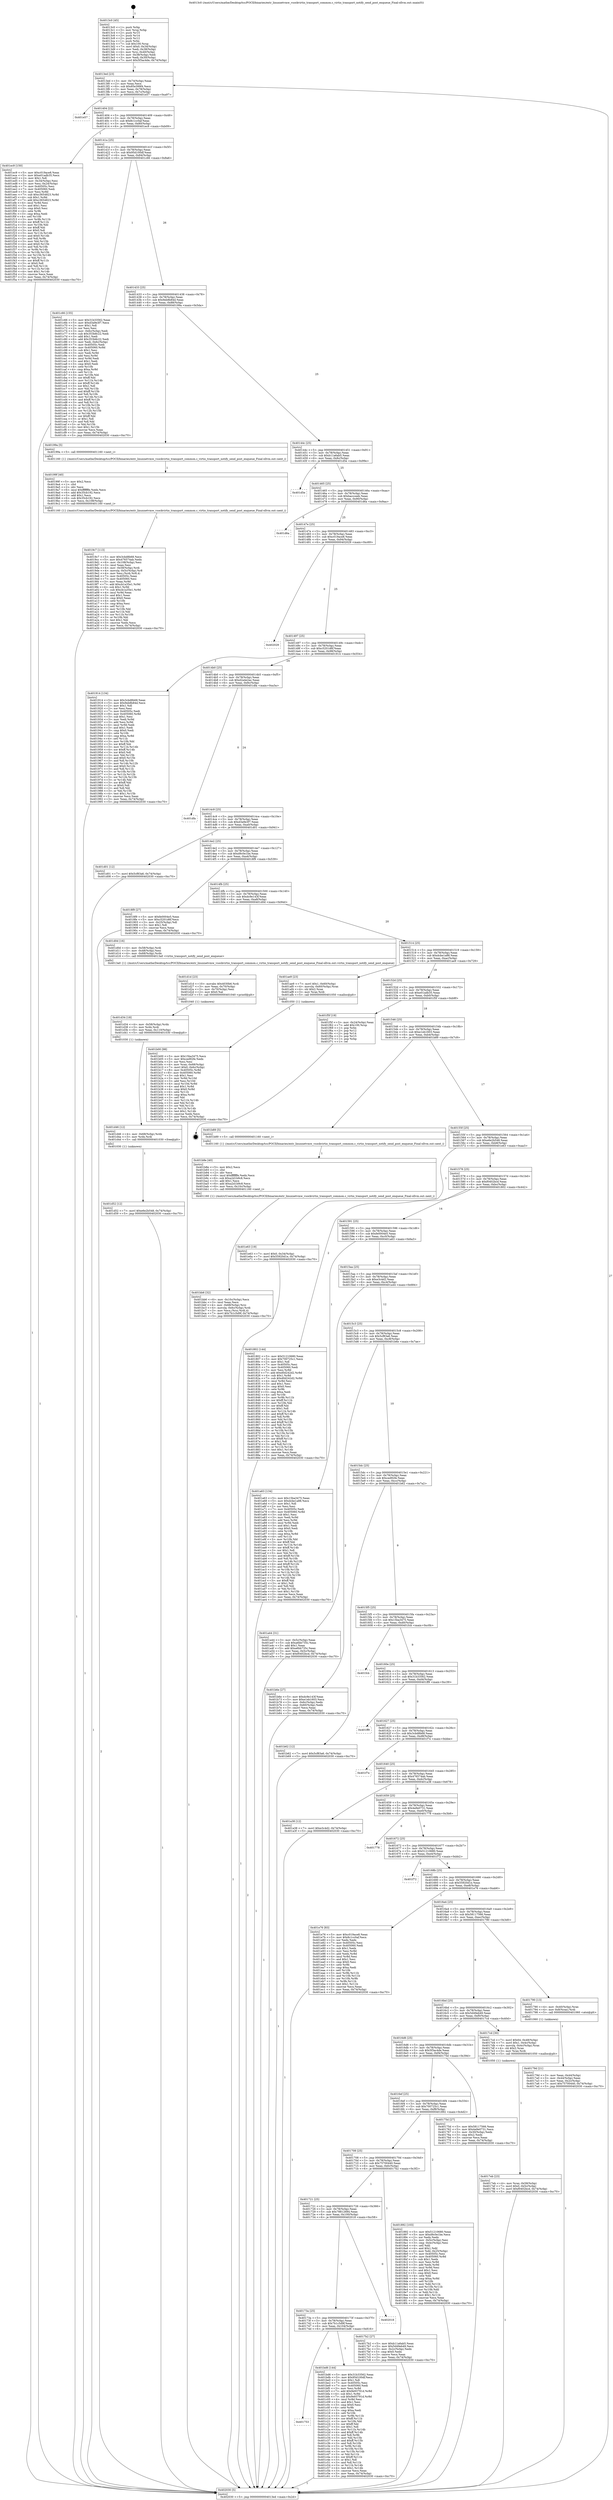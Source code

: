 digraph "0x4013c0" {
  label = "0x4013c0 (/mnt/c/Users/mathe/Desktop/tcc/POCII/binaries/extr_linuxnetvmw_vsockvirtio_transport_common.c_virtio_transport_notify_send_post_enqueue_Final-ollvm.out::main(0))"
  labelloc = "t"
  node[shape=record]

  Entry [label="",width=0.3,height=0.3,shape=circle,fillcolor=black,style=filled]
  "0x4013ed" [label="{
     0x4013ed [23]\l
     | [instrs]\l
     &nbsp;&nbsp;0x4013ed \<+3\>: mov -0x74(%rbp),%eax\l
     &nbsp;&nbsp;0x4013f0 \<+2\>: mov %eax,%ecx\l
     &nbsp;&nbsp;0x4013f2 \<+6\>: sub $0x85e399f4,%ecx\l
     &nbsp;&nbsp;0x4013f8 \<+3\>: mov %eax,-0x78(%rbp)\l
     &nbsp;&nbsp;0x4013fb \<+3\>: mov %ecx,-0x7c(%rbp)\l
     &nbsp;&nbsp;0x4013fe \<+6\>: je 0000000000401e57 \<main+0xa97\>\l
  }"]
  "0x401e57" [label="{
     0x401e57\l
  }", style=dashed]
  "0x401404" [label="{
     0x401404 [22]\l
     | [instrs]\l
     &nbsp;&nbsp;0x401404 \<+5\>: jmp 0000000000401409 \<main+0x49\>\l
     &nbsp;&nbsp;0x401409 \<+3\>: mov -0x78(%rbp),%eax\l
     &nbsp;&nbsp;0x40140c \<+5\>: sub $0x8c1cc0af,%eax\l
     &nbsp;&nbsp;0x401411 \<+3\>: mov %eax,-0x80(%rbp)\l
     &nbsp;&nbsp;0x401414 \<+6\>: je 0000000000401ec9 \<main+0xb09\>\l
  }"]
  Exit [label="",width=0.3,height=0.3,shape=circle,fillcolor=black,style=filled,peripheries=2]
  "0x401ec9" [label="{
     0x401ec9 [150]\l
     | [instrs]\l
     &nbsp;&nbsp;0x401ec9 \<+5\>: mov $0xc019ace8,%eax\l
     &nbsp;&nbsp;0x401ece \<+5\>: mov $0xe01adb35,%ecx\l
     &nbsp;&nbsp;0x401ed3 \<+2\>: mov $0x1,%dl\l
     &nbsp;&nbsp;0x401ed5 \<+3\>: mov -0x34(%rbp),%esi\l
     &nbsp;&nbsp;0x401ed8 \<+3\>: mov %esi,-0x24(%rbp)\l
     &nbsp;&nbsp;0x401edb \<+7\>: mov 0x40505c,%esi\l
     &nbsp;&nbsp;0x401ee2 \<+7\>: mov 0x405060,%edi\l
     &nbsp;&nbsp;0x401ee9 \<+3\>: mov %esi,%r8d\l
     &nbsp;&nbsp;0x401eec \<+7\>: sub $0xc3654823,%r8d\l
     &nbsp;&nbsp;0x401ef3 \<+4\>: sub $0x1,%r8d\l
     &nbsp;&nbsp;0x401ef7 \<+7\>: add $0xc3654823,%r8d\l
     &nbsp;&nbsp;0x401efe \<+4\>: imul %r8d,%esi\l
     &nbsp;&nbsp;0x401f02 \<+3\>: and $0x1,%esi\l
     &nbsp;&nbsp;0x401f05 \<+3\>: cmp $0x0,%esi\l
     &nbsp;&nbsp;0x401f08 \<+4\>: sete %r9b\l
     &nbsp;&nbsp;0x401f0c \<+3\>: cmp $0xa,%edi\l
     &nbsp;&nbsp;0x401f0f \<+4\>: setl %r10b\l
     &nbsp;&nbsp;0x401f13 \<+3\>: mov %r9b,%r11b\l
     &nbsp;&nbsp;0x401f16 \<+4\>: xor $0xff,%r11b\l
     &nbsp;&nbsp;0x401f1a \<+3\>: mov %r10b,%bl\l
     &nbsp;&nbsp;0x401f1d \<+3\>: xor $0xff,%bl\l
     &nbsp;&nbsp;0x401f20 \<+3\>: xor $0x0,%dl\l
     &nbsp;&nbsp;0x401f23 \<+3\>: mov %r11b,%r14b\l
     &nbsp;&nbsp;0x401f26 \<+4\>: and $0x0,%r14b\l
     &nbsp;&nbsp;0x401f2a \<+3\>: and %dl,%r9b\l
     &nbsp;&nbsp;0x401f2d \<+3\>: mov %bl,%r15b\l
     &nbsp;&nbsp;0x401f30 \<+4\>: and $0x0,%r15b\l
     &nbsp;&nbsp;0x401f34 \<+3\>: and %dl,%r10b\l
     &nbsp;&nbsp;0x401f37 \<+3\>: or %r9b,%r14b\l
     &nbsp;&nbsp;0x401f3a \<+3\>: or %r10b,%r15b\l
     &nbsp;&nbsp;0x401f3d \<+3\>: xor %r15b,%r14b\l
     &nbsp;&nbsp;0x401f40 \<+3\>: or %bl,%r11b\l
     &nbsp;&nbsp;0x401f43 \<+4\>: xor $0xff,%r11b\l
     &nbsp;&nbsp;0x401f47 \<+3\>: or $0x0,%dl\l
     &nbsp;&nbsp;0x401f4a \<+3\>: and %dl,%r11b\l
     &nbsp;&nbsp;0x401f4d \<+3\>: or %r11b,%r14b\l
     &nbsp;&nbsp;0x401f50 \<+4\>: test $0x1,%r14b\l
     &nbsp;&nbsp;0x401f54 \<+3\>: cmovne %ecx,%eax\l
     &nbsp;&nbsp;0x401f57 \<+3\>: mov %eax,-0x74(%rbp)\l
     &nbsp;&nbsp;0x401f5a \<+5\>: jmp 0000000000402030 \<main+0xc70\>\l
  }"]
  "0x40141a" [label="{
     0x40141a [25]\l
     | [instrs]\l
     &nbsp;&nbsp;0x40141a \<+5\>: jmp 000000000040141f \<main+0x5f\>\l
     &nbsp;&nbsp;0x40141f \<+3\>: mov -0x78(%rbp),%eax\l
     &nbsp;&nbsp;0x401422 \<+5\>: sub $0x95d100df,%eax\l
     &nbsp;&nbsp;0x401427 \<+6\>: mov %eax,-0x84(%rbp)\l
     &nbsp;&nbsp;0x40142d \<+6\>: je 0000000000401c66 \<main+0x8a6\>\l
  }"]
  "0x401d52" [label="{
     0x401d52 [12]\l
     | [instrs]\l
     &nbsp;&nbsp;0x401d52 \<+7\>: movl $0xe6e2b548,-0x74(%rbp)\l
     &nbsp;&nbsp;0x401d59 \<+5\>: jmp 0000000000402030 \<main+0xc70\>\l
  }"]
  "0x401c66" [label="{
     0x401c66 [155]\l
     | [instrs]\l
     &nbsp;&nbsp;0x401c66 \<+5\>: mov $0x31b33562,%eax\l
     &nbsp;&nbsp;0x401c6b \<+5\>: mov $0xd3a9e3f7,%ecx\l
     &nbsp;&nbsp;0x401c70 \<+2\>: mov $0x1,%dl\l
     &nbsp;&nbsp;0x401c72 \<+2\>: xor %esi,%esi\l
     &nbsp;&nbsp;0x401c74 \<+3\>: mov -0x6c(%rbp),%edi\l
     &nbsp;&nbsp;0x401c77 \<+6\>: sub $0x353b8c22,%edi\l
     &nbsp;&nbsp;0x401c7d \<+3\>: add $0x1,%edi\l
     &nbsp;&nbsp;0x401c80 \<+6\>: add $0x353b8c22,%edi\l
     &nbsp;&nbsp;0x401c86 \<+3\>: mov %edi,-0x6c(%rbp)\l
     &nbsp;&nbsp;0x401c89 \<+7\>: mov 0x40505c,%edi\l
     &nbsp;&nbsp;0x401c90 \<+8\>: mov 0x405060,%r8d\l
     &nbsp;&nbsp;0x401c98 \<+3\>: sub $0x1,%esi\l
     &nbsp;&nbsp;0x401c9b \<+3\>: mov %edi,%r9d\l
     &nbsp;&nbsp;0x401c9e \<+3\>: add %esi,%r9d\l
     &nbsp;&nbsp;0x401ca1 \<+4\>: imul %r9d,%edi\l
     &nbsp;&nbsp;0x401ca5 \<+3\>: and $0x1,%edi\l
     &nbsp;&nbsp;0x401ca8 \<+3\>: cmp $0x0,%edi\l
     &nbsp;&nbsp;0x401cab \<+4\>: sete %r10b\l
     &nbsp;&nbsp;0x401caf \<+4\>: cmp $0xa,%r8d\l
     &nbsp;&nbsp;0x401cb3 \<+4\>: setl %r11b\l
     &nbsp;&nbsp;0x401cb7 \<+3\>: mov %r10b,%bl\l
     &nbsp;&nbsp;0x401cba \<+3\>: xor $0xff,%bl\l
     &nbsp;&nbsp;0x401cbd \<+3\>: mov %r11b,%r14b\l
     &nbsp;&nbsp;0x401cc0 \<+4\>: xor $0xff,%r14b\l
     &nbsp;&nbsp;0x401cc4 \<+3\>: xor $0x1,%dl\l
     &nbsp;&nbsp;0x401cc7 \<+3\>: mov %bl,%r15b\l
     &nbsp;&nbsp;0x401cca \<+4\>: and $0xff,%r15b\l
     &nbsp;&nbsp;0x401cce \<+3\>: and %dl,%r10b\l
     &nbsp;&nbsp;0x401cd1 \<+3\>: mov %r14b,%r12b\l
     &nbsp;&nbsp;0x401cd4 \<+4\>: and $0xff,%r12b\l
     &nbsp;&nbsp;0x401cd8 \<+3\>: and %dl,%r11b\l
     &nbsp;&nbsp;0x401cdb \<+3\>: or %r10b,%r15b\l
     &nbsp;&nbsp;0x401cde \<+3\>: or %r11b,%r12b\l
     &nbsp;&nbsp;0x401ce1 \<+3\>: xor %r12b,%r15b\l
     &nbsp;&nbsp;0x401ce4 \<+3\>: or %r14b,%bl\l
     &nbsp;&nbsp;0x401ce7 \<+3\>: xor $0xff,%bl\l
     &nbsp;&nbsp;0x401cea \<+3\>: or $0x1,%dl\l
     &nbsp;&nbsp;0x401ced \<+2\>: and %dl,%bl\l
     &nbsp;&nbsp;0x401cef \<+3\>: or %bl,%r15b\l
     &nbsp;&nbsp;0x401cf2 \<+4\>: test $0x1,%r15b\l
     &nbsp;&nbsp;0x401cf6 \<+3\>: cmovne %ecx,%eax\l
     &nbsp;&nbsp;0x401cf9 \<+3\>: mov %eax,-0x74(%rbp)\l
     &nbsp;&nbsp;0x401cfc \<+5\>: jmp 0000000000402030 \<main+0xc70\>\l
  }"]
  "0x401433" [label="{
     0x401433 [25]\l
     | [instrs]\l
     &nbsp;&nbsp;0x401433 \<+5\>: jmp 0000000000401438 \<main+0x78\>\l
     &nbsp;&nbsp;0x401438 \<+3\>: mov -0x78(%rbp),%eax\l
     &nbsp;&nbsp;0x40143b \<+5\>: sub $0x9eb8b84d,%eax\l
     &nbsp;&nbsp;0x401440 \<+6\>: mov %eax,-0x88(%rbp)\l
     &nbsp;&nbsp;0x401446 \<+6\>: je 000000000040199a \<main+0x5da\>\l
  }"]
  "0x401d46" [label="{
     0x401d46 [12]\l
     | [instrs]\l
     &nbsp;&nbsp;0x401d46 \<+4\>: mov -0x68(%rbp),%rdx\l
     &nbsp;&nbsp;0x401d4a \<+3\>: mov %rdx,%rdi\l
     &nbsp;&nbsp;0x401d4d \<+5\>: call 0000000000401030 \<free@plt\>\l
     | [calls]\l
     &nbsp;&nbsp;0x401030 \{1\} (unknown)\l
  }"]
  "0x40199a" [label="{
     0x40199a [5]\l
     | [instrs]\l
     &nbsp;&nbsp;0x40199a \<+5\>: call 0000000000401160 \<next_i\>\l
     | [calls]\l
     &nbsp;&nbsp;0x401160 \{1\} (/mnt/c/Users/mathe/Desktop/tcc/POCII/binaries/extr_linuxnetvmw_vsockvirtio_transport_common.c_virtio_transport_notify_send_post_enqueue_Final-ollvm.out::next_i)\l
  }"]
  "0x40144c" [label="{
     0x40144c [25]\l
     | [instrs]\l
     &nbsp;&nbsp;0x40144c \<+5\>: jmp 0000000000401451 \<main+0x91\>\l
     &nbsp;&nbsp;0x401451 \<+3\>: mov -0x78(%rbp),%eax\l
     &nbsp;&nbsp;0x401454 \<+5\>: sub $0xb11a6ab5,%eax\l
     &nbsp;&nbsp;0x401459 \<+6\>: mov %eax,-0x8c(%rbp)\l
     &nbsp;&nbsp;0x40145f \<+6\>: je 0000000000401d5e \<main+0x99e\>\l
  }"]
  "0x401d34" [label="{
     0x401d34 [18]\l
     | [instrs]\l
     &nbsp;&nbsp;0x401d34 \<+4\>: mov -0x58(%rbp),%rdx\l
     &nbsp;&nbsp;0x401d38 \<+3\>: mov %rdx,%rdi\l
     &nbsp;&nbsp;0x401d3b \<+6\>: mov %eax,-0x110(%rbp)\l
     &nbsp;&nbsp;0x401d41 \<+5\>: call 0000000000401030 \<free@plt\>\l
     | [calls]\l
     &nbsp;&nbsp;0x401030 \{1\} (unknown)\l
  }"]
  "0x401d5e" [label="{
     0x401d5e\l
  }", style=dashed]
  "0x401465" [label="{
     0x401465 [25]\l
     | [instrs]\l
     &nbsp;&nbsp;0x401465 \<+5\>: jmp 000000000040146a \<main+0xaa\>\l
     &nbsp;&nbsp;0x40146a \<+3\>: mov -0x78(%rbp),%eax\l
     &nbsp;&nbsp;0x40146d \<+5\>: sub $0xbaccceeb,%eax\l
     &nbsp;&nbsp;0x401472 \<+6\>: mov %eax,-0x90(%rbp)\l
     &nbsp;&nbsp;0x401478 \<+6\>: je 0000000000401d6a \<main+0x9aa\>\l
  }"]
  "0x401d1d" [label="{
     0x401d1d [23]\l
     | [instrs]\l
     &nbsp;&nbsp;0x401d1d \<+10\>: movabs $0x4030b6,%rdi\l
     &nbsp;&nbsp;0x401d27 \<+3\>: mov %eax,-0x70(%rbp)\l
     &nbsp;&nbsp;0x401d2a \<+3\>: mov -0x70(%rbp),%esi\l
     &nbsp;&nbsp;0x401d2d \<+2\>: mov $0x0,%al\l
     &nbsp;&nbsp;0x401d2f \<+5\>: call 0000000000401040 \<printf@plt\>\l
     | [calls]\l
     &nbsp;&nbsp;0x401040 \{1\} (unknown)\l
  }"]
  "0x401d6a" [label="{
     0x401d6a\l
  }", style=dashed]
  "0x40147e" [label="{
     0x40147e [25]\l
     | [instrs]\l
     &nbsp;&nbsp;0x40147e \<+5\>: jmp 0000000000401483 \<main+0xc3\>\l
     &nbsp;&nbsp;0x401483 \<+3\>: mov -0x78(%rbp),%eax\l
     &nbsp;&nbsp;0x401486 \<+5\>: sub $0xc019ace8,%eax\l
     &nbsp;&nbsp;0x40148b \<+6\>: mov %eax,-0x94(%rbp)\l
     &nbsp;&nbsp;0x401491 \<+6\>: je 0000000000402029 \<main+0xc69\>\l
  }"]
  "0x401753" [label="{
     0x401753\l
  }", style=dashed]
  "0x402029" [label="{
     0x402029\l
  }", style=dashed]
  "0x401497" [label="{
     0x401497 [25]\l
     | [instrs]\l
     &nbsp;&nbsp;0x401497 \<+5\>: jmp 000000000040149c \<main+0xdc\>\l
     &nbsp;&nbsp;0x40149c \<+3\>: mov -0x78(%rbp),%eax\l
     &nbsp;&nbsp;0x40149f \<+5\>: sub $0xc5201d6f,%eax\l
     &nbsp;&nbsp;0x4014a4 \<+6\>: mov %eax,-0x98(%rbp)\l
     &nbsp;&nbsp;0x4014aa \<+6\>: je 0000000000401914 \<main+0x554\>\l
  }"]
  "0x401bd6" [label="{
     0x401bd6 [144]\l
     | [instrs]\l
     &nbsp;&nbsp;0x401bd6 \<+5\>: mov $0x31b33562,%eax\l
     &nbsp;&nbsp;0x401bdb \<+5\>: mov $0x95d100df,%ecx\l
     &nbsp;&nbsp;0x401be0 \<+2\>: mov $0x1,%dl\l
     &nbsp;&nbsp;0x401be2 \<+7\>: mov 0x40505c,%esi\l
     &nbsp;&nbsp;0x401be9 \<+7\>: mov 0x405060,%edi\l
     &nbsp;&nbsp;0x401bf0 \<+3\>: mov %esi,%r8d\l
     &nbsp;&nbsp;0x401bf3 \<+7\>: add $0x9e93791d,%r8d\l
     &nbsp;&nbsp;0x401bfa \<+4\>: sub $0x1,%r8d\l
     &nbsp;&nbsp;0x401bfe \<+7\>: sub $0x9e93791d,%r8d\l
     &nbsp;&nbsp;0x401c05 \<+4\>: imul %r8d,%esi\l
     &nbsp;&nbsp;0x401c09 \<+3\>: and $0x1,%esi\l
     &nbsp;&nbsp;0x401c0c \<+3\>: cmp $0x0,%esi\l
     &nbsp;&nbsp;0x401c0f \<+4\>: sete %r9b\l
     &nbsp;&nbsp;0x401c13 \<+3\>: cmp $0xa,%edi\l
     &nbsp;&nbsp;0x401c16 \<+4\>: setl %r10b\l
     &nbsp;&nbsp;0x401c1a \<+3\>: mov %r9b,%r11b\l
     &nbsp;&nbsp;0x401c1d \<+4\>: xor $0xff,%r11b\l
     &nbsp;&nbsp;0x401c21 \<+3\>: mov %r10b,%bl\l
     &nbsp;&nbsp;0x401c24 \<+3\>: xor $0xff,%bl\l
     &nbsp;&nbsp;0x401c27 \<+3\>: xor $0x1,%dl\l
     &nbsp;&nbsp;0x401c2a \<+3\>: mov %r11b,%r14b\l
     &nbsp;&nbsp;0x401c2d \<+4\>: and $0xff,%r14b\l
     &nbsp;&nbsp;0x401c31 \<+3\>: and %dl,%r9b\l
     &nbsp;&nbsp;0x401c34 \<+3\>: mov %bl,%r15b\l
     &nbsp;&nbsp;0x401c37 \<+4\>: and $0xff,%r15b\l
     &nbsp;&nbsp;0x401c3b \<+3\>: and %dl,%r10b\l
     &nbsp;&nbsp;0x401c3e \<+3\>: or %r9b,%r14b\l
     &nbsp;&nbsp;0x401c41 \<+3\>: or %r10b,%r15b\l
     &nbsp;&nbsp;0x401c44 \<+3\>: xor %r15b,%r14b\l
     &nbsp;&nbsp;0x401c47 \<+3\>: or %bl,%r11b\l
     &nbsp;&nbsp;0x401c4a \<+4\>: xor $0xff,%r11b\l
     &nbsp;&nbsp;0x401c4e \<+3\>: or $0x1,%dl\l
     &nbsp;&nbsp;0x401c51 \<+3\>: and %dl,%r11b\l
     &nbsp;&nbsp;0x401c54 \<+3\>: or %r11b,%r14b\l
     &nbsp;&nbsp;0x401c57 \<+4\>: test $0x1,%r14b\l
     &nbsp;&nbsp;0x401c5b \<+3\>: cmovne %ecx,%eax\l
     &nbsp;&nbsp;0x401c5e \<+3\>: mov %eax,-0x74(%rbp)\l
     &nbsp;&nbsp;0x401c61 \<+5\>: jmp 0000000000402030 \<main+0xc70\>\l
  }"]
  "0x401914" [label="{
     0x401914 [134]\l
     | [instrs]\l
     &nbsp;&nbsp;0x401914 \<+5\>: mov $0x3cbd8b68,%eax\l
     &nbsp;&nbsp;0x401919 \<+5\>: mov $0x9eb8b84d,%ecx\l
     &nbsp;&nbsp;0x40191e \<+2\>: mov $0x1,%dl\l
     &nbsp;&nbsp;0x401920 \<+2\>: xor %esi,%esi\l
     &nbsp;&nbsp;0x401922 \<+7\>: mov 0x40505c,%edi\l
     &nbsp;&nbsp;0x401929 \<+8\>: mov 0x405060,%r8d\l
     &nbsp;&nbsp;0x401931 \<+3\>: sub $0x1,%esi\l
     &nbsp;&nbsp;0x401934 \<+3\>: mov %edi,%r9d\l
     &nbsp;&nbsp;0x401937 \<+3\>: add %esi,%r9d\l
     &nbsp;&nbsp;0x40193a \<+4\>: imul %r9d,%edi\l
     &nbsp;&nbsp;0x40193e \<+3\>: and $0x1,%edi\l
     &nbsp;&nbsp;0x401941 \<+3\>: cmp $0x0,%edi\l
     &nbsp;&nbsp;0x401944 \<+4\>: sete %r10b\l
     &nbsp;&nbsp;0x401948 \<+4\>: cmp $0xa,%r8d\l
     &nbsp;&nbsp;0x40194c \<+4\>: setl %r11b\l
     &nbsp;&nbsp;0x401950 \<+3\>: mov %r10b,%bl\l
     &nbsp;&nbsp;0x401953 \<+3\>: xor $0xff,%bl\l
     &nbsp;&nbsp;0x401956 \<+3\>: mov %r11b,%r14b\l
     &nbsp;&nbsp;0x401959 \<+4\>: xor $0xff,%r14b\l
     &nbsp;&nbsp;0x40195d \<+3\>: xor $0x0,%dl\l
     &nbsp;&nbsp;0x401960 \<+3\>: mov %bl,%r15b\l
     &nbsp;&nbsp;0x401963 \<+4\>: and $0x0,%r15b\l
     &nbsp;&nbsp;0x401967 \<+3\>: and %dl,%r10b\l
     &nbsp;&nbsp;0x40196a \<+3\>: mov %r14b,%r12b\l
     &nbsp;&nbsp;0x40196d \<+4\>: and $0x0,%r12b\l
     &nbsp;&nbsp;0x401971 \<+3\>: and %dl,%r11b\l
     &nbsp;&nbsp;0x401974 \<+3\>: or %r10b,%r15b\l
     &nbsp;&nbsp;0x401977 \<+3\>: or %r11b,%r12b\l
     &nbsp;&nbsp;0x40197a \<+3\>: xor %r12b,%r15b\l
     &nbsp;&nbsp;0x40197d \<+3\>: or %r14b,%bl\l
     &nbsp;&nbsp;0x401980 \<+3\>: xor $0xff,%bl\l
     &nbsp;&nbsp;0x401983 \<+3\>: or $0x0,%dl\l
     &nbsp;&nbsp;0x401986 \<+2\>: and %dl,%bl\l
     &nbsp;&nbsp;0x401988 \<+3\>: or %bl,%r15b\l
     &nbsp;&nbsp;0x40198b \<+4\>: test $0x1,%r15b\l
     &nbsp;&nbsp;0x40198f \<+3\>: cmovne %ecx,%eax\l
     &nbsp;&nbsp;0x401992 \<+3\>: mov %eax,-0x74(%rbp)\l
     &nbsp;&nbsp;0x401995 \<+5\>: jmp 0000000000402030 \<main+0xc70\>\l
  }"]
  "0x4014b0" [label="{
     0x4014b0 [25]\l
     | [instrs]\l
     &nbsp;&nbsp;0x4014b0 \<+5\>: jmp 00000000004014b5 \<main+0xf5\>\l
     &nbsp;&nbsp;0x4014b5 \<+3\>: mov -0x78(%rbp),%eax\l
     &nbsp;&nbsp;0x4014b8 \<+5\>: sub $0xd2a4e2ac,%eax\l
     &nbsp;&nbsp;0x4014bd \<+6\>: mov %eax,-0x9c(%rbp)\l
     &nbsp;&nbsp;0x4014c3 \<+6\>: je 0000000000401dfa \<main+0xa3a\>\l
  }"]
  "0x40173a" [label="{
     0x40173a [25]\l
     | [instrs]\l
     &nbsp;&nbsp;0x40173a \<+5\>: jmp 000000000040173f \<main+0x37f\>\l
     &nbsp;&nbsp;0x40173f \<+3\>: mov -0x78(%rbp),%eax\l
     &nbsp;&nbsp;0x401742 \<+5\>: sub $0x7b1c5d9f,%eax\l
     &nbsp;&nbsp;0x401747 \<+6\>: mov %eax,-0x104(%rbp)\l
     &nbsp;&nbsp;0x40174d \<+6\>: je 0000000000401bd6 \<main+0x816\>\l
  }"]
  "0x401dfa" [label="{
     0x401dfa\l
  }", style=dashed]
  "0x4014c9" [label="{
     0x4014c9 [25]\l
     | [instrs]\l
     &nbsp;&nbsp;0x4014c9 \<+5\>: jmp 00000000004014ce \<main+0x10e\>\l
     &nbsp;&nbsp;0x4014ce \<+3\>: mov -0x78(%rbp),%eax\l
     &nbsp;&nbsp;0x4014d1 \<+5\>: sub $0xd3a9e3f7,%eax\l
     &nbsp;&nbsp;0x4014d6 \<+6\>: mov %eax,-0xa0(%rbp)\l
     &nbsp;&nbsp;0x4014dc \<+6\>: je 0000000000401d01 \<main+0x941\>\l
  }"]
  "0x402018" [label="{
     0x402018\l
  }", style=dashed]
  "0x401d01" [label="{
     0x401d01 [12]\l
     | [instrs]\l
     &nbsp;&nbsp;0x401d01 \<+7\>: movl $0x5cf83a6,-0x74(%rbp)\l
     &nbsp;&nbsp;0x401d08 \<+5\>: jmp 0000000000402030 \<main+0xc70\>\l
  }"]
  "0x4014e2" [label="{
     0x4014e2 [25]\l
     | [instrs]\l
     &nbsp;&nbsp;0x4014e2 \<+5\>: jmp 00000000004014e7 \<main+0x127\>\l
     &nbsp;&nbsp;0x4014e7 \<+3\>: mov -0x78(%rbp),%eax\l
     &nbsp;&nbsp;0x4014ea \<+5\>: sub $0xd9c0e1be,%eax\l
     &nbsp;&nbsp;0x4014ef \<+6\>: mov %eax,-0xa4(%rbp)\l
     &nbsp;&nbsp;0x4014f5 \<+6\>: je 00000000004018f9 \<main+0x539\>\l
  }"]
  "0x401bb6" [label="{
     0x401bb6 [32]\l
     | [instrs]\l
     &nbsp;&nbsp;0x401bb6 \<+6\>: mov -0x10c(%rbp),%ecx\l
     &nbsp;&nbsp;0x401bbc \<+3\>: imul %eax,%ecx\l
     &nbsp;&nbsp;0x401bbf \<+4\>: mov -0x68(%rbp),%rsi\l
     &nbsp;&nbsp;0x401bc3 \<+4\>: movslq -0x6c(%rbp),%rdi\l
     &nbsp;&nbsp;0x401bc7 \<+3\>: mov %ecx,(%rsi,%rdi,4)\l
     &nbsp;&nbsp;0x401bca \<+7\>: movl $0x7b1c5d9f,-0x74(%rbp)\l
     &nbsp;&nbsp;0x401bd1 \<+5\>: jmp 0000000000402030 \<main+0xc70\>\l
  }"]
  "0x4018f9" [label="{
     0x4018f9 [27]\l
     | [instrs]\l
     &nbsp;&nbsp;0x4018f9 \<+5\>: mov $0xfe0004e5,%eax\l
     &nbsp;&nbsp;0x4018fe \<+5\>: mov $0xc5201d6f,%ecx\l
     &nbsp;&nbsp;0x401903 \<+3\>: mov -0x25(%rbp),%dl\l
     &nbsp;&nbsp;0x401906 \<+3\>: test $0x1,%dl\l
     &nbsp;&nbsp;0x401909 \<+3\>: cmovne %ecx,%eax\l
     &nbsp;&nbsp;0x40190c \<+3\>: mov %eax,-0x74(%rbp)\l
     &nbsp;&nbsp;0x40190f \<+5\>: jmp 0000000000402030 \<main+0xc70\>\l
  }"]
  "0x4014fb" [label="{
     0x4014fb [25]\l
     | [instrs]\l
     &nbsp;&nbsp;0x4014fb \<+5\>: jmp 0000000000401500 \<main+0x140\>\l
     &nbsp;&nbsp;0x401500 \<+3\>: mov -0x78(%rbp),%eax\l
     &nbsp;&nbsp;0x401503 \<+5\>: sub $0xdc9e143f,%eax\l
     &nbsp;&nbsp;0x401508 \<+6\>: mov %eax,-0xa8(%rbp)\l
     &nbsp;&nbsp;0x40150e \<+6\>: je 0000000000401d0d \<main+0x94d\>\l
  }"]
  "0x401b8e" [label="{
     0x401b8e [40]\l
     | [instrs]\l
     &nbsp;&nbsp;0x401b8e \<+5\>: mov $0x2,%ecx\l
     &nbsp;&nbsp;0x401b93 \<+1\>: cltd\l
     &nbsp;&nbsp;0x401b94 \<+2\>: idiv %ecx\l
     &nbsp;&nbsp;0x401b96 \<+6\>: imul $0xfffffffe,%edx,%ecx\l
     &nbsp;&nbsp;0x401b9c \<+6\>: sub $0xa2d1b9c8,%ecx\l
     &nbsp;&nbsp;0x401ba2 \<+3\>: add $0x1,%ecx\l
     &nbsp;&nbsp;0x401ba5 \<+6\>: add $0xa2d1b9c8,%ecx\l
     &nbsp;&nbsp;0x401bab \<+6\>: mov %ecx,-0x10c(%rbp)\l
     &nbsp;&nbsp;0x401bb1 \<+5\>: call 0000000000401160 \<next_i\>\l
     | [calls]\l
     &nbsp;&nbsp;0x401160 \{1\} (/mnt/c/Users/mathe/Desktop/tcc/POCII/binaries/extr_linuxnetvmw_vsockvirtio_transport_common.c_virtio_transport_notify_send_post_enqueue_Final-ollvm.out::next_i)\l
  }"]
  "0x401d0d" [label="{
     0x401d0d [16]\l
     | [instrs]\l
     &nbsp;&nbsp;0x401d0d \<+4\>: mov -0x58(%rbp),%rdi\l
     &nbsp;&nbsp;0x401d11 \<+3\>: mov -0x48(%rbp),%esi\l
     &nbsp;&nbsp;0x401d14 \<+4\>: mov -0x68(%rbp),%rdx\l
     &nbsp;&nbsp;0x401d18 \<+5\>: call 00000000004013a0 \<virtio_transport_notify_send_post_enqueue\>\l
     | [calls]\l
     &nbsp;&nbsp;0x4013a0 \{1\} (/mnt/c/Users/mathe/Desktop/tcc/POCII/binaries/extr_linuxnetvmw_vsockvirtio_transport_common.c_virtio_transport_notify_send_post_enqueue_Final-ollvm.out::virtio_transport_notify_send_post_enqueue)\l
  }"]
  "0x401514" [label="{
     0x401514 [25]\l
     | [instrs]\l
     &nbsp;&nbsp;0x401514 \<+5\>: jmp 0000000000401519 \<main+0x159\>\l
     &nbsp;&nbsp;0x401519 \<+3\>: mov -0x78(%rbp),%eax\l
     &nbsp;&nbsp;0x40151c \<+5\>: sub $0xdcbe1a88,%eax\l
     &nbsp;&nbsp;0x401521 \<+6\>: mov %eax,-0xac(%rbp)\l
     &nbsp;&nbsp;0x401527 \<+6\>: je 0000000000401ae9 \<main+0x729\>\l
  }"]
  "0x401b00" [label="{
     0x401b00 [98]\l
     | [instrs]\l
     &nbsp;&nbsp;0x401b00 \<+5\>: mov $0x15ba3475,%ecx\l
     &nbsp;&nbsp;0x401b05 \<+5\>: mov $0xced92fe,%edx\l
     &nbsp;&nbsp;0x401b0a \<+2\>: xor %esi,%esi\l
     &nbsp;&nbsp;0x401b0c \<+4\>: mov %rax,-0x68(%rbp)\l
     &nbsp;&nbsp;0x401b10 \<+7\>: movl $0x0,-0x6c(%rbp)\l
     &nbsp;&nbsp;0x401b17 \<+8\>: mov 0x40505c,%r8d\l
     &nbsp;&nbsp;0x401b1f \<+8\>: mov 0x405060,%r9d\l
     &nbsp;&nbsp;0x401b27 \<+3\>: sub $0x1,%esi\l
     &nbsp;&nbsp;0x401b2a \<+3\>: mov %r8d,%r10d\l
     &nbsp;&nbsp;0x401b2d \<+3\>: add %esi,%r10d\l
     &nbsp;&nbsp;0x401b30 \<+4\>: imul %r10d,%r8d\l
     &nbsp;&nbsp;0x401b34 \<+4\>: and $0x1,%r8d\l
     &nbsp;&nbsp;0x401b38 \<+4\>: cmp $0x0,%r8d\l
     &nbsp;&nbsp;0x401b3c \<+4\>: sete %r11b\l
     &nbsp;&nbsp;0x401b40 \<+4\>: cmp $0xa,%r9d\l
     &nbsp;&nbsp;0x401b44 \<+3\>: setl %bl\l
     &nbsp;&nbsp;0x401b47 \<+3\>: mov %r11b,%r14b\l
     &nbsp;&nbsp;0x401b4a \<+3\>: and %bl,%r14b\l
     &nbsp;&nbsp;0x401b4d \<+3\>: xor %bl,%r11b\l
     &nbsp;&nbsp;0x401b50 \<+3\>: or %r11b,%r14b\l
     &nbsp;&nbsp;0x401b53 \<+4\>: test $0x1,%r14b\l
     &nbsp;&nbsp;0x401b57 \<+3\>: cmovne %edx,%ecx\l
     &nbsp;&nbsp;0x401b5a \<+3\>: mov %ecx,-0x74(%rbp)\l
     &nbsp;&nbsp;0x401b5d \<+5\>: jmp 0000000000402030 \<main+0xc70\>\l
  }"]
  "0x401ae9" [label="{
     0x401ae9 [23]\l
     | [instrs]\l
     &nbsp;&nbsp;0x401ae9 \<+7\>: movl $0x1,-0x60(%rbp)\l
     &nbsp;&nbsp;0x401af0 \<+4\>: movslq -0x60(%rbp),%rax\l
     &nbsp;&nbsp;0x401af4 \<+4\>: shl $0x2,%rax\l
     &nbsp;&nbsp;0x401af8 \<+3\>: mov %rax,%rdi\l
     &nbsp;&nbsp;0x401afb \<+5\>: call 0000000000401050 \<malloc@plt\>\l
     | [calls]\l
     &nbsp;&nbsp;0x401050 \{1\} (unknown)\l
  }"]
  "0x40152d" [label="{
     0x40152d [25]\l
     | [instrs]\l
     &nbsp;&nbsp;0x40152d \<+5\>: jmp 0000000000401532 \<main+0x172\>\l
     &nbsp;&nbsp;0x401532 \<+3\>: mov -0x78(%rbp),%eax\l
     &nbsp;&nbsp;0x401535 \<+5\>: sub $0xe01adb35,%eax\l
     &nbsp;&nbsp;0x40153a \<+6\>: mov %eax,-0xb0(%rbp)\l
     &nbsp;&nbsp;0x401540 \<+6\>: je 0000000000401f5f \<main+0xb9f\>\l
  }"]
  "0x4019c7" [label="{
     0x4019c7 [113]\l
     | [instrs]\l
     &nbsp;&nbsp;0x4019c7 \<+5\>: mov $0x3cbd8b68,%ecx\l
     &nbsp;&nbsp;0x4019cc \<+5\>: mov $0x476574ab,%edx\l
     &nbsp;&nbsp;0x4019d1 \<+6\>: mov -0x108(%rbp),%esi\l
     &nbsp;&nbsp;0x4019d7 \<+3\>: imul %eax,%esi\l
     &nbsp;&nbsp;0x4019da \<+4\>: mov -0x58(%rbp),%rdi\l
     &nbsp;&nbsp;0x4019de \<+4\>: movslq -0x5c(%rbp),%r8\l
     &nbsp;&nbsp;0x4019e2 \<+4\>: mov %esi,(%rdi,%r8,4)\l
     &nbsp;&nbsp;0x4019e6 \<+7\>: mov 0x40505c,%eax\l
     &nbsp;&nbsp;0x4019ed \<+7\>: mov 0x405060,%esi\l
     &nbsp;&nbsp;0x4019f4 \<+3\>: mov %eax,%r9d\l
     &nbsp;&nbsp;0x4019f7 \<+7\>: add $0xcb1a35e1,%r9d\l
     &nbsp;&nbsp;0x4019fe \<+4\>: sub $0x1,%r9d\l
     &nbsp;&nbsp;0x401a02 \<+7\>: sub $0xcb1a35e1,%r9d\l
     &nbsp;&nbsp;0x401a09 \<+4\>: imul %r9d,%eax\l
     &nbsp;&nbsp;0x401a0d \<+3\>: and $0x1,%eax\l
     &nbsp;&nbsp;0x401a10 \<+3\>: cmp $0x0,%eax\l
     &nbsp;&nbsp;0x401a13 \<+4\>: sete %r10b\l
     &nbsp;&nbsp;0x401a17 \<+3\>: cmp $0xa,%esi\l
     &nbsp;&nbsp;0x401a1a \<+4\>: setl %r11b\l
     &nbsp;&nbsp;0x401a1e \<+3\>: mov %r10b,%bl\l
     &nbsp;&nbsp;0x401a21 \<+3\>: and %r11b,%bl\l
     &nbsp;&nbsp;0x401a24 \<+3\>: xor %r11b,%r10b\l
     &nbsp;&nbsp;0x401a27 \<+3\>: or %r10b,%bl\l
     &nbsp;&nbsp;0x401a2a \<+3\>: test $0x1,%bl\l
     &nbsp;&nbsp;0x401a2d \<+3\>: cmovne %edx,%ecx\l
     &nbsp;&nbsp;0x401a30 \<+3\>: mov %ecx,-0x74(%rbp)\l
     &nbsp;&nbsp;0x401a33 \<+5\>: jmp 0000000000402030 \<main+0xc70\>\l
  }"]
  "0x401f5f" [label="{
     0x401f5f [19]\l
     | [instrs]\l
     &nbsp;&nbsp;0x401f5f \<+3\>: mov -0x24(%rbp),%eax\l
     &nbsp;&nbsp;0x401f62 \<+7\>: add $0x100,%rsp\l
     &nbsp;&nbsp;0x401f69 \<+1\>: pop %rbx\l
     &nbsp;&nbsp;0x401f6a \<+2\>: pop %r12\l
     &nbsp;&nbsp;0x401f6c \<+2\>: pop %r14\l
     &nbsp;&nbsp;0x401f6e \<+2\>: pop %r15\l
     &nbsp;&nbsp;0x401f70 \<+1\>: pop %rbp\l
     &nbsp;&nbsp;0x401f71 \<+1\>: ret\l
  }"]
  "0x401546" [label="{
     0x401546 [25]\l
     | [instrs]\l
     &nbsp;&nbsp;0x401546 \<+5\>: jmp 000000000040154b \<main+0x18b\>\l
     &nbsp;&nbsp;0x40154b \<+3\>: mov -0x78(%rbp),%eax\l
     &nbsp;&nbsp;0x40154e \<+5\>: sub $0xe1eb1603,%eax\l
     &nbsp;&nbsp;0x401553 \<+6\>: mov %eax,-0xb4(%rbp)\l
     &nbsp;&nbsp;0x401559 \<+6\>: je 0000000000401b89 \<main+0x7c9\>\l
  }"]
  "0x40199f" [label="{
     0x40199f [40]\l
     | [instrs]\l
     &nbsp;&nbsp;0x40199f \<+5\>: mov $0x2,%ecx\l
     &nbsp;&nbsp;0x4019a4 \<+1\>: cltd\l
     &nbsp;&nbsp;0x4019a5 \<+2\>: idiv %ecx\l
     &nbsp;&nbsp;0x4019a7 \<+6\>: imul $0xfffffffe,%edx,%ecx\l
     &nbsp;&nbsp;0x4019ad \<+6\>: add $0x35cb192,%ecx\l
     &nbsp;&nbsp;0x4019b3 \<+3\>: add $0x1,%ecx\l
     &nbsp;&nbsp;0x4019b6 \<+6\>: sub $0x35cb192,%ecx\l
     &nbsp;&nbsp;0x4019bc \<+6\>: mov %ecx,-0x108(%rbp)\l
     &nbsp;&nbsp;0x4019c2 \<+5\>: call 0000000000401160 \<next_i\>\l
     | [calls]\l
     &nbsp;&nbsp;0x401160 \{1\} (/mnt/c/Users/mathe/Desktop/tcc/POCII/binaries/extr_linuxnetvmw_vsockvirtio_transport_common.c_virtio_transport_notify_send_post_enqueue_Final-ollvm.out::next_i)\l
  }"]
  "0x401b89" [label="{
     0x401b89 [5]\l
     | [instrs]\l
     &nbsp;&nbsp;0x401b89 \<+5\>: call 0000000000401160 \<next_i\>\l
     | [calls]\l
     &nbsp;&nbsp;0x401160 \{1\} (/mnt/c/Users/mathe/Desktop/tcc/POCII/binaries/extr_linuxnetvmw_vsockvirtio_transport_common.c_virtio_transport_notify_send_post_enqueue_Final-ollvm.out::next_i)\l
  }"]
  "0x40155f" [label="{
     0x40155f [25]\l
     | [instrs]\l
     &nbsp;&nbsp;0x40155f \<+5\>: jmp 0000000000401564 \<main+0x1a4\>\l
     &nbsp;&nbsp;0x401564 \<+3\>: mov -0x78(%rbp),%eax\l
     &nbsp;&nbsp;0x401567 \<+5\>: sub $0xe6e2b548,%eax\l
     &nbsp;&nbsp;0x40156c \<+6\>: mov %eax,-0xb8(%rbp)\l
     &nbsp;&nbsp;0x401572 \<+6\>: je 0000000000401e63 \<main+0xaa3\>\l
  }"]
  "0x4017eb" [label="{
     0x4017eb [23]\l
     | [instrs]\l
     &nbsp;&nbsp;0x4017eb \<+4\>: mov %rax,-0x58(%rbp)\l
     &nbsp;&nbsp;0x4017ef \<+7\>: movl $0x0,-0x5c(%rbp)\l
     &nbsp;&nbsp;0x4017f6 \<+7\>: movl $0xf0402bcd,-0x74(%rbp)\l
     &nbsp;&nbsp;0x4017fd \<+5\>: jmp 0000000000402030 \<main+0xc70\>\l
  }"]
  "0x401e63" [label="{
     0x401e63 [19]\l
     | [instrs]\l
     &nbsp;&nbsp;0x401e63 \<+7\>: movl $0x0,-0x34(%rbp)\l
     &nbsp;&nbsp;0x401e6a \<+7\>: movl $0x55920d1e,-0x74(%rbp)\l
     &nbsp;&nbsp;0x401e71 \<+5\>: jmp 0000000000402030 \<main+0xc70\>\l
  }"]
  "0x401578" [label="{
     0x401578 [25]\l
     | [instrs]\l
     &nbsp;&nbsp;0x401578 \<+5\>: jmp 000000000040157d \<main+0x1bd\>\l
     &nbsp;&nbsp;0x40157d \<+3\>: mov -0x78(%rbp),%eax\l
     &nbsp;&nbsp;0x401580 \<+5\>: sub $0xf0402bcd,%eax\l
     &nbsp;&nbsp;0x401585 \<+6\>: mov %eax,-0xbc(%rbp)\l
     &nbsp;&nbsp;0x40158b \<+6\>: je 0000000000401802 \<main+0x442\>\l
  }"]
  "0x401721" [label="{
     0x401721 [25]\l
     | [instrs]\l
     &nbsp;&nbsp;0x401721 \<+5\>: jmp 0000000000401726 \<main+0x366\>\l
     &nbsp;&nbsp;0x401726 \<+3\>: mov -0x78(%rbp),%eax\l
     &nbsp;&nbsp;0x401729 \<+5\>: sub $0x78812684,%eax\l
     &nbsp;&nbsp;0x40172e \<+6\>: mov %eax,-0x100(%rbp)\l
     &nbsp;&nbsp;0x401734 \<+6\>: je 0000000000402018 \<main+0xc58\>\l
  }"]
  "0x401802" [label="{
     0x401802 [144]\l
     | [instrs]\l
     &nbsp;&nbsp;0x401802 \<+5\>: mov $0x51210680,%eax\l
     &nbsp;&nbsp;0x401807 \<+5\>: mov $0x700725c1,%ecx\l
     &nbsp;&nbsp;0x40180c \<+2\>: mov $0x1,%dl\l
     &nbsp;&nbsp;0x40180e \<+7\>: mov 0x40505c,%esi\l
     &nbsp;&nbsp;0x401815 \<+7\>: mov 0x405060,%edi\l
     &nbsp;&nbsp;0x40181c \<+3\>: mov %esi,%r8d\l
     &nbsp;&nbsp;0x40181f \<+7\>: add $0xd0d242d2,%r8d\l
     &nbsp;&nbsp;0x401826 \<+4\>: sub $0x1,%r8d\l
     &nbsp;&nbsp;0x40182a \<+7\>: sub $0xd0d242d2,%r8d\l
     &nbsp;&nbsp;0x401831 \<+4\>: imul %r8d,%esi\l
     &nbsp;&nbsp;0x401835 \<+3\>: and $0x1,%esi\l
     &nbsp;&nbsp;0x401838 \<+3\>: cmp $0x0,%esi\l
     &nbsp;&nbsp;0x40183b \<+4\>: sete %r9b\l
     &nbsp;&nbsp;0x40183f \<+3\>: cmp $0xa,%edi\l
     &nbsp;&nbsp;0x401842 \<+4\>: setl %r10b\l
     &nbsp;&nbsp;0x401846 \<+3\>: mov %r9b,%r11b\l
     &nbsp;&nbsp;0x401849 \<+4\>: xor $0xff,%r11b\l
     &nbsp;&nbsp;0x40184d \<+3\>: mov %r10b,%bl\l
     &nbsp;&nbsp;0x401850 \<+3\>: xor $0xff,%bl\l
     &nbsp;&nbsp;0x401853 \<+3\>: xor $0x1,%dl\l
     &nbsp;&nbsp;0x401856 \<+3\>: mov %r11b,%r14b\l
     &nbsp;&nbsp;0x401859 \<+4\>: and $0xff,%r14b\l
     &nbsp;&nbsp;0x40185d \<+3\>: and %dl,%r9b\l
     &nbsp;&nbsp;0x401860 \<+3\>: mov %bl,%r15b\l
     &nbsp;&nbsp;0x401863 \<+4\>: and $0xff,%r15b\l
     &nbsp;&nbsp;0x401867 \<+3\>: and %dl,%r10b\l
     &nbsp;&nbsp;0x40186a \<+3\>: or %r9b,%r14b\l
     &nbsp;&nbsp;0x40186d \<+3\>: or %r10b,%r15b\l
     &nbsp;&nbsp;0x401870 \<+3\>: xor %r15b,%r14b\l
     &nbsp;&nbsp;0x401873 \<+3\>: or %bl,%r11b\l
     &nbsp;&nbsp;0x401876 \<+4\>: xor $0xff,%r11b\l
     &nbsp;&nbsp;0x40187a \<+3\>: or $0x1,%dl\l
     &nbsp;&nbsp;0x40187d \<+3\>: and %dl,%r11b\l
     &nbsp;&nbsp;0x401880 \<+3\>: or %r11b,%r14b\l
     &nbsp;&nbsp;0x401883 \<+4\>: test $0x1,%r14b\l
     &nbsp;&nbsp;0x401887 \<+3\>: cmovne %ecx,%eax\l
     &nbsp;&nbsp;0x40188a \<+3\>: mov %eax,-0x74(%rbp)\l
     &nbsp;&nbsp;0x40188d \<+5\>: jmp 0000000000402030 \<main+0xc70\>\l
  }"]
  "0x401591" [label="{
     0x401591 [25]\l
     | [instrs]\l
     &nbsp;&nbsp;0x401591 \<+5\>: jmp 0000000000401596 \<main+0x1d6\>\l
     &nbsp;&nbsp;0x401596 \<+3\>: mov -0x78(%rbp),%eax\l
     &nbsp;&nbsp;0x401599 \<+5\>: sub $0xfe0004e5,%eax\l
     &nbsp;&nbsp;0x40159e \<+6\>: mov %eax,-0xc0(%rbp)\l
     &nbsp;&nbsp;0x4015a4 \<+6\>: je 0000000000401a63 \<main+0x6a3\>\l
  }"]
  "0x4017b2" [label="{
     0x4017b2 [27]\l
     | [instrs]\l
     &nbsp;&nbsp;0x4017b2 \<+5\>: mov $0xb11a6ab5,%eax\l
     &nbsp;&nbsp;0x4017b7 \<+5\>: mov $0x5d49eb49,%ecx\l
     &nbsp;&nbsp;0x4017bc \<+3\>: mov -0x2c(%rbp),%edx\l
     &nbsp;&nbsp;0x4017bf \<+3\>: cmp $0x0,%edx\l
     &nbsp;&nbsp;0x4017c2 \<+3\>: cmove %ecx,%eax\l
     &nbsp;&nbsp;0x4017c5 \<+3\>: mov %eax,-0x74(%rbp)\l
     &nbsp;&nbsp;0x4017c8 \<+5\>: jmp 0000000000402030 \<main+0xc70\>\l
  }"]
  "0x401a63" [label="{
     0x401a63 [134]\l
     | [instrs]\l
     &nbsp;&nbsp;0x401a63 \<+5\>: mov $0x15ba3475,%eax\l
     &nbsp;&nbsp;0x401a68 \<+5\>: mov $0xdcbe1a88,%ecx\l
     &nbsp;&nbsp;0x401a6d \<+2\>: mov $0x1,%dl\l
     &nbsp;&nbsp;0x401a6f \<+2\>: xor %esi,%esi\l
     &nbsp;&nbsp;0x401a71 \<+7\>: mov 0x40505c,%edi\l
     &nbsp;&nbsp;0x401a78 \<+8\>: mov 0x405060,%r8d\l
     &nbsp;&nbsp;0x401a80 \<+3\>: sub $0x1,%esi\l
     &nbsp;&nbsp;0x401a83 \<+3\>: mov %edi,%r9d\l
     &nbsp;&nbsp;0x401a86 \<+3\>: add %esi,%r9d\l
     &nbsp;&nbsp;0x401a89 \<+4\>: imul %r9d,%edi\l
     &nbsp;&nbsp;0x401a8d \<+3\>: and $0x1,%edi\l
     &nbsp;&nbsp;0x401a90 \<+3\>: cmp $0x0,%edi\l
     &nbsp;&nbsp;0x401a93 \<+4\>: sete %r10b\l
     &nbsp;&nbsp;0x401a97 \<+4\>: cmp $0xa,%r8d\l
     &nbsp;&nbsp;0x401a9b \<+4\>: setl %r11b\l
     &nbsp;&nbsp;0x401a9f \<+3\>: mov %r10b,%bl\l
     &nbsp;&nbsp;0x401aa2 \<+3\>: xor $0xff,%bl\l
     &nbsp;&nbsp;0x401aa5 \<+3\>: mov %r11b,%r14b\l
     &nbsp;&nbsp;0x401aa8 \<+4\>: xor $0xff,%r14b\l
     &nbsp;&nbsp;0x401aac \<+3\>: xor $0x1,%dl\l
     &nbsp;&nbsp;0x401aaf \<+3\>: mov %bl,%r15b\l
     &nbsp;&nbsp;0x401ab2 \<+4\>: and $0xff,%r15b\l
     &nbsp;&nbsp;0x401ab6 \<+3\>: and %dl,%r10b\l
     &nbsp;&nbsp;0x401ab9 \<+3\>: mov %r14b,%r12b\l
     &nbsp;&nbsp;0x401abc \<+4\>: and $0xff,%r12b\l
     &nbsp;&nbsp;0x401ac0 \<+3\>: and %dl,%r11b\l
     &nbsp;&nbsp;0x401ac3 \<+3\>: or %r10b,%r15b\l
     &nbsp;&nbsp;0x401ac6 \<+3\>: or %r11b,%r12b\l
     &nbsp;&nbsp;0x401ac9 \<+3\>: xor %r12b,%r15b\l
     &nbsp;&nbsp;0x401acc \<+3\>: or %r14b,%bl\l
     &nbsp;&nbsp;0x401acf \<+3\>: xor $0xff,%bl\l
     &nbsp;&nbsp;0x401ad2 \<+3\>: or $0x1,%dl\l
     &nbsp;&nbsp;0x401ad5 \<+2\>: and %dl,%bl\l
     &nbsp;&nbsp;0x401ad7 \<+3\>: or %bl,%r15b\l
     &nbsp;&nbsp;0x401ada \<+4\>: test $0x1,%r15b\l
     &nbsp;&nbsp;0x401ade \<+3\>: cmovne %ecx,%eax\l
     &nbsp;&nbsp;0x401ae1 \<+3\>: mov %eax,-0x74(%rbp)\l
     &nbsp;&nbsp;0x401ae4 \<+5\>: jmp 0000000000402030 \<main+0xc70\>\l
  }"]
  "0x4015aa" [label="{
     0x4015aa [25]\l
     | [instrs]\l
     &nbsp;&nbsp;0x4015aa \<+5\>: jmp 00000000004015af \<main+0x1ef\>\l
     &nbsp;&nbsp;0x4015af \<+3\>: mov -0x78(%rbp),%eax\l
     &nbsp;&nbsp;0x4015b2 \<+5\>: sub $0xe3c4d2,%eax\l
     &nbsp;&nbsp;0x4015b7 \<+6\>: mov %eax,-0xc4(%rbp)\l
     &nbsp;&nbsp;0x4015bd \<+6\>: je 0000000000401a44 \<main+0x684\>\l
  }"]
  "0x401708" [label="{
     0x401708 [25]\l
     | [instrs]\l
     &nbsp;&nbsp;0x401708 \<+5\>: jmp 000000000040170d \<main+0x34d\>\l
     &nbsp;&nbsp;0x40170d \<+3\>: mov -0x78(%rbp),%eax\l
     &nbsp;&nbsp;0x401710 \<+5\>: sub $0x75700440,%eax\l
     &nbsp;&nbsp;0x401715 \<+6\>: mov %eax,-0xfc(%rbp)\l
     &nbsp;&nbsp;0x40171b \<+6\>: je 00000000004017b2 \<main+0x3f2\>\l
  }"]
  "0x401a44" [label="{
     0x401a44 [31]\l
     | [instrs]\l
     &nbsp;&nbsp;0x401a44 \<+3\>: mov -0x5c(%rbp),%eax\l
     &nbsp;&nbsp;0x401a47 \<+5\>: sub $0xa6bb735c,%eax\l
     &nbsp;&nbsp;0x401a4c \<+3\>: add $0x1,%eax\l
     &nbsp;&nbsp;0x401a4f \<+5\>: add $0xa6bb735c,%eax\l
     &nbsp;&nbsp;0x401a54 \<+3\>: mov %eax,-0x5c(%rbp)\l
     &nbsp;&nbsp;0x401a57 \<+7\>: movl $0xf0402bcd,-0x74(%rbp)\l
     &nbsp;&nbsp;0x401a5e \<+5\>: jmp 0000000000402030 \<main+0xc70\>\l
  }"]
  "0x4015c3" [label="{
     0x4015c3 [25]\l
     | [instrs]\l
     &nbsp;&nbsp;0x4015c3 \<+5\>: jmp 00000000004015c8 \<main+0x208\>\l
     &nbsp;&nbsp;0x4015c8 \<+3\>: mov -0x78(%rbp),%eax\l
     &nbsp;&nbsp;0x4015cb \<+5\>: sub $0x5cf83a6,%eax\l
     &nbsp;&nbsp;0x4015d0 \<+6\>: mov %eax,-0xc8(%rbp)\l
     &nbsp;&nbsp;0x4015d6 \<+6\>: je 0000000000401b6e \<main+0x7ae\>\l
  }"]
  "0x401892" [label="{
     0x401892 [103]\l
     | [instrs]\l
     &nbsp;&nbsp;0x401892 \<+5\>: mov $0x51210680,%eax\l
     &nbsp;&nbsp;0x401897 \<+5\>: mov $0xd9c0e1be,%ecx\l
     &nbsp;&nbsp;0x40189c \<+2\>: xor %edx,%edx\l
     &nbsp;&nbsp;0x40189e \<+3\>: mov -0x5c(%rbp),%esi\l
     &nbsp;&nbsp;0x4018a1 \<+3\>: cmp -0x4c(%rbp),%esi\l
     &nbsp;&nbsp;0x4018a4 \<+4\>: setl %dil\l
     &nbsp;&nbsp;0x4018a8 \<+4\>: and $0x1,%dil\l
     &nbsp;&nbsp;0x4018ac \<+4\>: mov %dil,-0x25(%rbp)\l
     &nbsp;&nbsp;0x4018b0 \<+7\>: mov 0x40505c,%esi\l
     &nbsp;&nbsp;0x4018b7 \<+8\>: mov 0x405060,%r8d\l
     &nbsp;&nbsp;0x4018bf \<+3\>: sub $0x1,%edx\l
     &nbsp;&nbsp;0x4018c2 \<+3\>: mov %esi,%r9d\l
     &nbsp;&nbsp;0x4018c5 \<+3\>: add %edx,%r9d\l
     &nbsp;&nbsp;0x4018c8 \<+4\>: imul %r9d,%esi\l
     &nbsp;&nbsp;0x4018cc \<+3\>: and $0x1,%esi\l
     &nbsp;&nbsp;0x4018cf \<+3\>: cmp $0x0,%esi\l
     &nbsp;&nbsp;0x4018d2 \<+4\>: sete %dil\l
     &nbsp;&nbsp;0x4018d6 \<+4\>: cmp $0xa,%r8d\l
     &nbsp;&nbsp;0x4018da \<+4\>: setl %r10b\l
     &nbsp;&nbsp;0x4018de \<+3\>: mov %dil,%r11b\l
     &nbsp;&nbsp;0x4018e1 \<+3\>: and %r10b,%r11b\l
     &nbsp;&nbsp;0x4018e4 \<+3\>: xor %r10b,%dil\l
     &nbsp;&nbsp;0x4018e7 \<+3\>: or %dil,%r11b\l
     &nbsp;&nbsp;0x4018ea \<+4\>: test $0x1,%r11b\l
     &nbsp;&nbsp;0x4018ee \<+3\>: cmovne %ecx,%eax\l
     &nbsp;&nbsp;0x4018f1 \<+3\>: mov %eax,-0x74(%rbp)\l
     &nbsp;&nbsp;0x4018f4 \<+5\>: jmp 0000000000402030 \<main+0xc70\>\l
  }"]
  "0x401b6e" [label="{
     0x401b6e [27]\l
     | [instrs]\l
     &nbsp;&nbsp;0x401b6e \<+5\>: mov $0xdc9e143f,%eax\l
     &nbsp;&nbsp;0x401b73 \<+5\>: mov $0xe1eb1603,%ecx\l
     &nbsp;&nbsp;0x401b78 \<+3\>: mov -0x6c(%rbp),%edx\l
     &nbsp;&nbsp;0x401b7b \<+3\>: cmp -0x60(%rbp),%edx\l
     &nbsp;&nbsp;0x401b7e \<+3\>: cmovl %ecx,%eax\l
     &nbsp;&nbsp;0x401b81 \<+3\>: mov %eax,-0x74(%rbp)\l
     &nbsp;&nbsp;0x401b84 \<+5\>: jmp 0000000000402030 \<main+0xc70\>\l
  }"]
  "0x4015dc" [label="{
     0x4015dc [25]\l
     | [instrs]\l
     &nbsp;&nbsp;0x4015dc \<+5\>: jmp 00000000004015e1 \<main+0x221\>\l
     &nbsp;&nbsp;0x4015e1 \<+3\>: mov -0x78(%rbp),%eax\l
     &nbsp;&nbsp;0x4015e4 \<+5\>: sub $0xced92fe,%eax\l
     &nbsp;&nbsp;0x4015e9 \<+6\>: mov %eax,-0xcc(%rbp)\l
     &nbsp;&nbsp;0x4015ef \<+6\>: je 0000000000401b62 \<main+0x7a2\>\l
  }"]
  "0x40179d" [label="{
     0x40179d [21]\l
     | [instrs]\l
     &nbsp;&nbsp;0x40179d \<+3\>: mov %eax,-0x44(%rbp)\l
     &nbsp;&nbsp;0x4017a0 \<+3\>: mov -0x44(%rbp),%eax\l
     &nbsp;&nbsp;0x4017a3 \<+3\>: mov %eax,-0x2c(%rbp)\l
     &nbsp;&nbsp;0x4017a6 \<+7\>: movl $0x75700440,-0x74(%rbp)\l
     &nbsp;&nbsp;0x4017ad \<+5\>: jmp 0000000000402030 \<main+0xc70\>\l
  }"]
  "0x401b62" [label="{
     0x401b62 [12]\l
     | [instrs]\l
     &nbsp;&nbsp;0x401b62 \<+7\>: movl $0x5cf83a6,-0x74(%rbp)\l
     &nbsp;&nbsp;0x401b69 \<+5\>: jmp 0000000000402030 \<main+0xc70\>\l
  }"]
  "0x4015f5" [label="{
     0x4015f5 [25]\l
     | [instrs]\l
     &nbsp;&nbsp;0x4015f5 \<+5\>: jmp 00000000004015fa \<main+0x23a\>\l
     &nbsp;&nbsp;0x4015fa \<+3\>: mov -0x78(%rbp),%eax\l
     &nbsp;&nbsp;0x4015fd \<+5\>: sub $0x15ba3475,%eax\l
     &nbsp;&nbsp;0x401602 \<+6\>: mov %eax,-0xd0(%rbp)\l
     &nbsp;&nbsp;0x401608 \<+6\>: je 0000000000401fcb \<main+0xc0b\>\l
  }"]
  "0x4013c0" [label="{
     0x4013c0 [45]\l
     | [instrs]\l
     &nbsp;&nbsp;0x4013c0 \<+1\>: push %rbp\l
     &nbsp;&nbsp;0x4013c1 \<+3\>: mov %rsp,%rbp\l
     &nbsp;&nbsp;0x4013c4 \<+2\>: push %r15\l
     &nbsp;&nbsp;0x4013c6 \<+2\>: push %r14\l
     &nbsp;&nbsp;0x4013c8 \<+2\>: push %r12\l
     &nbsp;&nbsp;0x4013ca \<+1\>: push %rbx\l
     &nbsp;&nbsp;0x4013cb \<+7\>: sub $0x100,%rsp\l
     &nbsp;&nbsp;0x4013d2 \<+7\>: movl $0x0,-0x34(%rbp)\l
     &nbsp;&nbsp;0x4013d9 \<+3\>: mov %edi,-0x38(%rbp)\l
     &nbsp;&nbsp;0x4013dc \<+4\>: mov %rsi,-0x40(%rbp)\l
     &nbsp;&nbsp;0x4013e0 \<+3\>: mov -0x38(%rbp),%edi\l
     &nbsp;&nbsp;0x4013e3 \<+3\>: mov %edi,-0x30(%rbp)\l
     &nbsp;&nbsp;0x4013e6 \<+7\>: movl $0x5f3ac4de,-0x74(%rbp)\l
  }"]
  "0x401fcb" [label="{
     0x401fcb\l
  }", style=dashed]
  "0x40160e" [label="{
     0x40160e [25]\l
     | [instrs]\l
     &nbsp;&nbsp;0x40160e \<+5\>: jmp 0000000000401613 \<main+0x253\>\l
     &nbsp;&nbsp;0x401613 \<+3\>: mov -0x78(%rbp),%eax\l
     &nbsp;&nbsp;0x401616 \<+5\>: sub $0x31b33562,%eax\l
     &nbsp;&nbsp;0x40161b \<+6\>: mov %eax,-0xd4(%rbp)\l
     &nbsp;&nbsp;0x401621 \<+6\>: je 0000000000401ff9 \<main+0xc39\>\l
  }"]
  "0x402030" [label="{
     0x402030 [5]\l
     | [instrs]\l
     &nbsp;&nbsp;0x402030 \<+5\>: jmp 00000000004013ed \<main+0x2d\>\l
  }"]
  "0x401ff9" [label="{
     0x401ff9\l
  }", style=dashed]
  "0x401627" [label="{
     0x401627 [25]\l
     | [instrs]\l
     &nbsp;&nbsp;0x401627 \<+5\>: jmp 000000000040162c \<main+0x26c\>\l
     &nbsp;&nbsp;0x40162c \<+3\>: mov -0x78(%rbp),%eax\l
     &nbsp;&nbsp;0x40162f \<+5\>: sub $0x3cbd8b68,%eax\l
     &nbsp;&nbsp;0x401634 \<+6\>: mov %eax,-0xd8(%rbp)\l
     &nbsp;&nbsp;0x40163a \<+6\>: je 0000000000401f7e \<main+0xbbe\>\l
  }"]
  "0x4016ef" [label="{
     0x4016ef [25]\l
     | [instrs]\l
     &nbsp;&nbsp;0x4016ef \<+5\>: jmp 00000000004016f4 \<main+0x334\>\l
     &nbsp;&nbsp;0x4016f4 \<+3\>: mov -0x78(%rbp),%eax\l
     &nbsp;&nbsp;0x4016f7 \<+5\>: sub $0x700725c1,%eax\l
     &nbsp;&nbsp;0x4016fc \<+6\>: mov %eax,-0xf8(%rbp)\l
     &nbsp;&nbsp;0x401702 \<+6\>: je 0000000000401892 \<main+0x4d2\>\l
  }"]
  "0x401f7e" [label="{
     0x401f7e\l
  }", style=dashed]
  "0x401640" [label="{
     0x401640 [25]\l
     | [instrs]\l
     &nbsp;&nbsp;0x401640 \<+5\>: jmp 0000000000401645 \<main+0x285\>\l
     &nbsp;&nbsp;0x401645 \<+3\>: mov -0x78(%rbp),%eax\l
     &nbsp;&nbsp;0x401648 \<+5\>: sub $0x476574ab,%eax\l
     &nbsp;&nbsp;0x40164d \<+6\>: mov %eax,-0xdc(%rbp)\l
     &nbsp;&nbsp;0x401653 \<+6\>: je 0000000000401a38 \<main+0x678\>\l
  }"]
  "0x40175d" [label="{
     0x40175d [27]\l
     | [instrs]\l
     &nbsp;&nbsp;0x40175d \<+5\>: mov $0x58117566,%eax\l
     &nbsp;&nbsp;0x401762 \<+5\>: mov $0x4a9e0731,%ecx\l
     &nbsp;&nbsp;0x401767 \<+3\>: mov -0x30(%rbp),%edx\l
     &nbsp;&nbsp;0x40176a \<+3\>: cmp $0x2,%edx\l
     &nbsp;&nbsp;0x40176d \<+3\>: cmovne %ecx,%eax\l
     &nbsp;&nbsp;0x401770 \<+3\>: mov %eax,-0x74(%rbp)\l
     &nbsp;&nbsp;0x401773 \<+5\>: jmp 0000000000402030 \<main+0xc70\>\l
  }"]
  "0x401a38" [label="{
     0x401a38 [12]\l
     | [instrs]\l
     &nbsp;&nbsp;0x401a38 \<+7\>: movl $0xe3c4d2,-0x74(%rbp)\l
     &nbsp;&nbsp;0x401a3f \<+5\>: jmp 0000000000402030 \<main+0xc70\>\l
  }"]
  "0x401659" [label="{
     0x401659 [25]\l
     | [instrs]\l
     &nbsp;&nbsp;0x401659 \<+5\>: jmp 000000000040165e \<main+0x29e\>\l
     &nbsp;&nbsp;0x40165e \<+3\>: mov -0x78(%rbp),%eax\l
     &nbsp;&nbsp;0x401661 \<+5\>: sub $0x4a9e0731,%eax\l
     &nbsp;&nbsp;0x401666 \<+6\>: mov %eax,-0xe0(%rbp)\l
     &nbsp;&nbsp;0x40166c \<+6\>: je 0000000000401778 \<main+0x3b8\>\l
  }"]
  "0x4016d6" [label="{
     0x4016d6 [25]\l
     | [instrs]\l
     &nbsp;&nbsp;0x4016d6 \<+5\>: jmp 00000000004016db \<main+0x31b\>\l
     &nbsp;&nbsp;0x4016db \<+3\>: mov -0x78(%rbp),%eax\l
     &nbsp;&nbsp;0x4016de \<+5\>: sub $0x5f3ac4de,%eax\l
     &nbsp;&nbsp;0x4016e3 \<+6\>: mov %eax,-0xf4(%rbp)\l
     &nbsp;&nbsp;0x4016e9 \<+6\>: je 000000000040175d \<main+0x39d\>\l
  }"]
  "0x401778" [label="{
     0x401778\l
  }", style=dashed]
  "0x401672" [label="{
     0x401672 [25]\l
     | [instrs]\l
     &nbsp;&nbsp;0x401672 \<+5\>: jmp 0000000000401677 \<main+0x2b7\>\l
     &nbsp;&nbsp;0x401677 \<+3\>: mov -0x78(%rbp),%eax\l
     &nbsp;&nbsp;0x40167a \<+5\>: sub $0x51210680,%eax\l
     &nbsp;&nbsp;0x40167f \<+6\>: mov %eax,-0xe4(%rbp)\l
     &nbsp;&nbsp;0x401685 \<+6\>: je 0000000000401f72 \<main+0xbb2\>\l
  }"]
  "0x4017cd" [label="{
     0x4017cd [30]\l
     | [instrs]\l
     &nbsp;&nbsp;0x4017cd \<+7\>: movl $0x64,-0x48(%rbp)\l
     &nbsp;&nbsp;0x4017d4 \<+7\>: movl $0x1,-0x4c(%rbp)\l
     &nbsp;&nbsp;0x4017db \<+4\>: movslq -0x4c(%rbp),%rax\l
     &nbsp;&nbsp;0x4017df \<+4\>: shl $0x2,%rax\l
     &nbsp;&nbsp;0x4017e3 \<+3\>: mov %rax,%rdi\l
     &nbsp;&nbsp;0x4017e6 \<+5\>: call 0000000000401050 \<malloc@plt\>\l
     | [calls]\l
     &nbsp;&nbsp;0x401050 \{1\} (unknown)\l
  }"]
  "0x401f72" [label="{
     0x401f72\l
  }", style=dashed]
  "0x40168b" [label="{
     0x40168b [25]\l
     | [instrs]\l
     &nbsp;&nbsp;0x40168b \<+5\>: jmp 0000000000401690 \<main+0x2d0\>\l
     &nbsp;&nbsp;0x401690 \<+3\>: mov -0x78(%rbp),%eax\l
     &nbsp;&nbsp;0x401693 \<+5\>: sub $0x55920d1e,%eax\l
     &nbsp;&nbsp;0x401698 \<+6\>: mov %eax,-0xe8(%rbp)\l
     &nbsp;&nbsp;0x40169e \<+6\>: je 0000000000401e76 \<main+0xab6\>\l
  }"]
  "0x4016bd" [label="{
     0x4016bd [25]\l
     | [instrs]\l
     &nbsp;&nbsp;0x4016bd \<+5\>: jmp 00000000004016c2 \<main+0x302\>\l
     &nbsp;&nbsp;0x4016c2 \<+3\>: mov -0x78(%rbp),%eax\l
     &nbsp;&nbsp;0x4016c5 \<+5\>: sub $0x5d49eb49,%eax\l
     &nbsp;&nbsp;0x4016ca \<+6\>: mov %eax,-0xf0(%rbp)\l
     &nbsp;&nbsp;0x4016d0 \<+6\>: je 00000000004017cd \<main+0x40d\>\l
  }"]
  "0x401e76" [label="{
     0x401e76 [83]\l
     | [instrs]\l
     &nbsp;&nbsp;0x401e76 \<+5\>: mov $0xc019ace8,%eax\l
     &nbsp;&nbsp;0x401e7b \<+5\>: mov $0x8c1cc0af,%ecx\l
     &nbsp;&nbsp;0x401e80 \<+2\>: xor %edx,%edx\l
     &nbsp;&nbsp;0x401e82 \<+7\>: mov 0x40505c,%esi\l
     &nbsp;&nbsp;0x401e89 \<+7\>: mov 0x405060,%edi\l
     &nbsp;&nbsp;0x401e90 \<+3\>: sub $0x1,%edx\l
     &nbsp;&nbsp;0x401e93 \<+3\>: mov %esi,%r8d\l
     &nbsp;&nbsp;0x401e96 \<+3\>: add %edx,%r8d\l
     &nbsp;&nbsp;0x401e99 \<+4\>: imul %r8d,%esi\l
     &nbsp;&nbsp;0x401e9d \<+3\>: and $0x1,%esi\l
     &nbsp;&nbsp;0x401ea0 \<+3\>: cmp $0x0,%esi\l
     &nbsp;&nbsp;0x401ea3 \<+4\>: sete %r9b\l
     &nbsp;&nbsp;0x401ea7 \<+3\>: cmp $0xa,%edi\l
     &nbsp;&nbsp;0x401eaa \<+4\>: setl %r10b\l
     &nbsp;&nbsp;0x401eae \<+3\>: mov %r9b,%r11b\l
     &nbsp;&nbsp;0x401eb1 \<+3\>: and %r10b,%r11b\l
     &nbsp;&nbsp;0x401eb4 \<+3\>: xor %r10b,%r9b\l
     &nbsp;&nbsp;0x401eb7 \<+3\>: or %r9b,%r11b\l
     &nbsp;&nbsp;0x401eba \<+4\>: test $0x1,%r11b\l
     &nbsp;&nbsp;0x401ebe \<+3\>: cmovne %ecx,%eax\l
     &nbsp;&nbsp;0x401ec1 \<+3\>: mov %eax,-0x74(%rbp)\l
     &nbsp;&nbsp;0x401ec4 \<+5\>: jmp 0000000000402030 \<main+0xc70\>\l
  }"]
  "0x4016a4" [label="{
     0x4016a4 [25]\l
     | [instrs]\l
     &nbsp;&nbsp;0x4016a4 \<+5\>: jmp 00000000004016a9 \<main+0x2e9\>\l
     &nbsp;&nbsp;0x4016a9 \<+3\>: mov -0x78(%rbp),%eax\l
     &nbsp;&nbsp;0x4016ac \<+5\>: sub $0x58117566,%eax\l
     &nbsp;&nbsp;0x4016b1 \<+6\>: mov %eax,-0xec(%rbp)\l
     &nbsp;&nbsp;0x4016b7 \<+6\>: je 0000000000401790 \<main+0x3d0\>\l
  }"]
  "0x401790" [label="{
     0x401790 [13]\l
     | [instrs]\l
     &nbsp;&nbsp;0x401790 \<+4\>: mov -0x40(%rbp),%rax\l
     &nbsp;&nbsp;0x401794 \<+4\>: mov 0x8(%rax),%rdi\l
     &nbsp;&nbsp;0x401798 \<+5\>: call 0000000000401060 \<atoi@plt\>\l
     | [calls]\l
     &nbsp;&nbsp;0x401060 \{1\} (unknown)\l
  }"]
  Entry -> "0x4013c0" [label=" 1"]
  "0x4013ed" -> "0x401e57" [label=" 0"]
  "0x4013ed" -> "0x401404" [label=" 28"]
  "0x401f5f" -> Exit [label=" 1"]
  "0x401404" -> "0x401ec9" [label=" 1"]
  "0x401404" -> "0x40141a" [label=" 27"]
  "0x401ec9" -> "0x402030" [label=" 1"]
  "0x40141a" -> "0x401c66" [label=" 1"]
  "0x40141a" -> "0x401433" [label=" 26"]
  "0x401e76" -> "0x402030" [label=" 1"]
  "0x401433" -> "0x40199a" [label=" 1"]
  "0x401433" -> "0x40144c" [label=" 25"]
  "0x401e63" -> "0x402030" [label=" 1"]
  "0x40144c" -> "0x401d5e" [label=" 0"]
  "0x40144c" -> "0x401465" [label=" 25"]
  "0x401d52" -> "0x402030" [label=" 1"]
  "0x401465" -> "0x401d6a" [label=" 0"]
  "0x401465" -> "0x40147e" [label=" 25"]
  "0x401d46" -> "0x401d52" [label=" 1"]
  "0x40147e" -> "0x402029" [label=" 0"]
  "0x40147e" -> "0x401497" [label=" 25"]
  "0x401d34" -> "0x401d46" [label=" 1"]
  "0x401497" -> "0x401914" [label=" 1"]
  "0x401497" -> "0x4014b0" [label=" 24"]
  "0x401d1d" -> "0x401d34" [label=" 1"]
  "0x4014b0" -> "0x401dfa" [label=" 0"]
  "0x4014b0" -> "0x4014c9" [label=" 24"]
  "0x401d01" -> "0x402030" [label=" 1"]
  "0x4014c9" -> "0x401d01" [label=" 1"]
  "0x4014c9" -> "0x4014e2" [label=" 23"]
  "0x401c66" -> "0x402030" [label=" 1"]
  "0x4014e2" -> "0x4018f9" [label=" 2"]
  "0x4014e2" -> "0x4014fb" [label=" 21"]
  "0x40173a" -> "0x401753" [label=" 0"]
  "0x4014fb" -> "0x401d0d" [label=" 1"]
  "0x4014fb" -> "0x401514" [label=" 20"]
  "0x40173a" -> "0x401bd6" [label=" 1"]
  "0x401514" -> "0x401ae9" [label=" 1"]
  "0x401514" -> "0x40152d" [label=" 19"]
  "0x401d0d" -> "0x401d1d" [label=" 1"]
  "0x40152d" -> "0x401f5f" [label=" 1"]
  "0x40152d" -> "0x401546" [label=" 18"]
  "0x401721" -> "0x40173a" [label=" 1"]
  "0x401546" -> "0x401b89" [label=" 1"]
  "0x401546" -> "0x40155f" [label=" 17"]
  "0x401721" -> "0x402018" [label=" 0"]
  "0x40155f" -> "0x401e63" [label=" 1"]
  "0x40155f" -> "0x401578" [label=" 16"]
  "0x401bd6" -> "0x402030" [label=" 1"]
  "0x401578" -> "0x401802" [label=" 2"]
  "0x401578" -> "0x401591" [label=" 14"]
  "0x401bb6" -> "0x402030" [label=" 1"]
  "0x401591" -> "0x401a63" [label=" 1"]
  "0x401591" -> "0x4015aa" [label=" 13"]
  "0x401b8e" -> "0x401bb6" [label=" 1"]
  "0x4015aa" -> "0x401a44" [label=" 1"]
  "0x4015aa" -> "0x4015c3" [label=" 12"]
  "0x401b6e" -> "0x402030" [label=" 2"]
  "0x4015c3" -> "0x401b6e" [label=" 2"]
  "0x4015c3" -> "0x4015dc" [label=" 10"]
  "0x401b62" -> "0x402030" [label=" 1"]
  "0x4015dc" -> "0x401b62" [label=" 1"]
  "0x4015dc" -> "0x4015f5" [label=" 9"]
  "0x401ae9" -> "0x401b00" [label=" 1"]
  "0x4015f5" -> "0x401fcb" [label=" 0"]
  "0x4015f5" -> "0x40160e" [label=" 9"]
  "0x401a63" -> "0x402030" [label=" 1"]
  "0x40160e" -> "0x401ff9" [label=" 0"]
  "0x40160e" -> "0x401627" [label=" 9"]
  "0x401a44" -> "0x402030" [label=" 1"]
  "0x401627" -> "0x401f7e" [label=" 0"]
  "0x401627" -> "0x401640" [label=" 9"]
  "0x401a38" -> "0x402030" [label=" 1"]
  "0x401640" -> "0x401a38" [label=" 1"]
  "0x401640" -> "0x401659" [label=" 8"]
  "0x4019c7" -> "0x402030" [label=" 1"]
  "0x401659" -> "0x401778" [label=" 0"]
  "0x401659" -> "0x401672" [label=" 8"]
  "0x40199a" -> "0x40199f" [label=" 1"]
  "0x401672" -> "0x401f72" [label=" 0"]
  "0x401672" -> "0x40168b" [label=" 8"]
  "0x401914" -> "0x402030" [label=" 1"]
  "0x40168b" -> "0x401e76" [label=" 1"]
  "0x40168b" -> "0x4016a4" [label=" 7"]
  "0x401892" -> "0x402030" [label=" 2"]
  "0x4016a4" -> "0x401790" [label=" 1"]
  "0x4016a4" -> "0x4016bd" [label=" 6"]
  "0x4018f9" -> "0x402030" [label=" 2"]
  "0x4016bd" -> "0x4017cd" [label=" 1"]
  "0x4016bd" -> "0x4016d6" [label=" 5"]
  "0x40199f" -> "0x4019c7" [label=" 1"]
  "0x4016d6" -> "0x40175d" [label=" 1"]
  "0x4016d6" -> "0x4016ef" [label=" 4"]
  "0x40175d" -> "0x402030" [label=" 1"]
  "0x4013c0" -> "0x4013ed" [label=" 1"]
  "0x402030" -> "0x4013ed" [label=" 27"]
  "0x401790" -> "0x40179d" [label=" 1"]
  "0x40179d" -> "0x402030" [label=" 1"]
  "0x401b00" -> "0x402030" [label=" 1"]
  "0x4016ef" -> "0x401892" [label=" 2"]
  "0x4016ef" -> "0x401708" [label=" 2"]
  "0x401b89" -> "0x401b8e" [label=" 1"]
  "0x401708" -> "0x4017b2" [label=" 1"]
  "0x401708" -> "0x401721" [label=" 1"]
  "0x4017b2" -> "0x402030" [label=" 1"]
  "0x4017cd" -> "0x4017eb" [label=" 1"]
  "0x4017eb" -> "0x402030" [label=" 1"]
  "0x401802" -> "0x402030" [label=" 2"]
}
